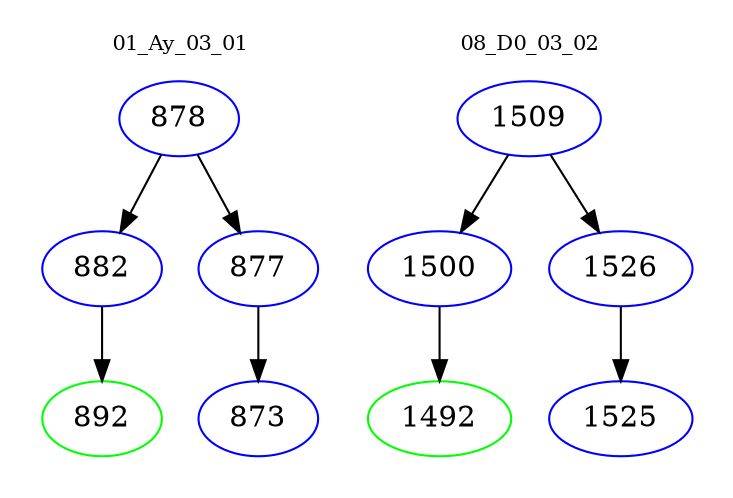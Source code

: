 digraph{
subgraph cluster_0 {
color = white
label = "01_Ay_03_01";
fontsize=10;
T0_878 [label="878", color="blue"]
T0_878 -> T0_882 [color="black"]
T0_882 [label="882", color="blue"]
T0_882 -> T0_892 [color="black"]
T0_892 [label="892", color="green"]
T0_878 -> T0_877 [color="black"]
T0_877 [label="877", color="blue"]
T0_877 -> T0_873 [color="black"]
T0_873 [label="873", color="blue"]
}
subgraph cluster_1 {
color = white
label = "08_D0_03_02";
fontsize=10;
T1_1509 [label="1509", color="blue"]
T1_1509 -> T1_1500 [color="black"]
T1_1500 [label="1500", color="blue"]
T1_1500 -> T1_1492 [color="black"]
T1_1492 [label="1492", color="green"]
T1_1509 -> T1_1526 [color="black"]
T1_1526 [label="1526", color="blue"]
T1_1526 -> T1_1525 [color="black"]
T1_1525 [label="1525", color="blue"]
}
}
